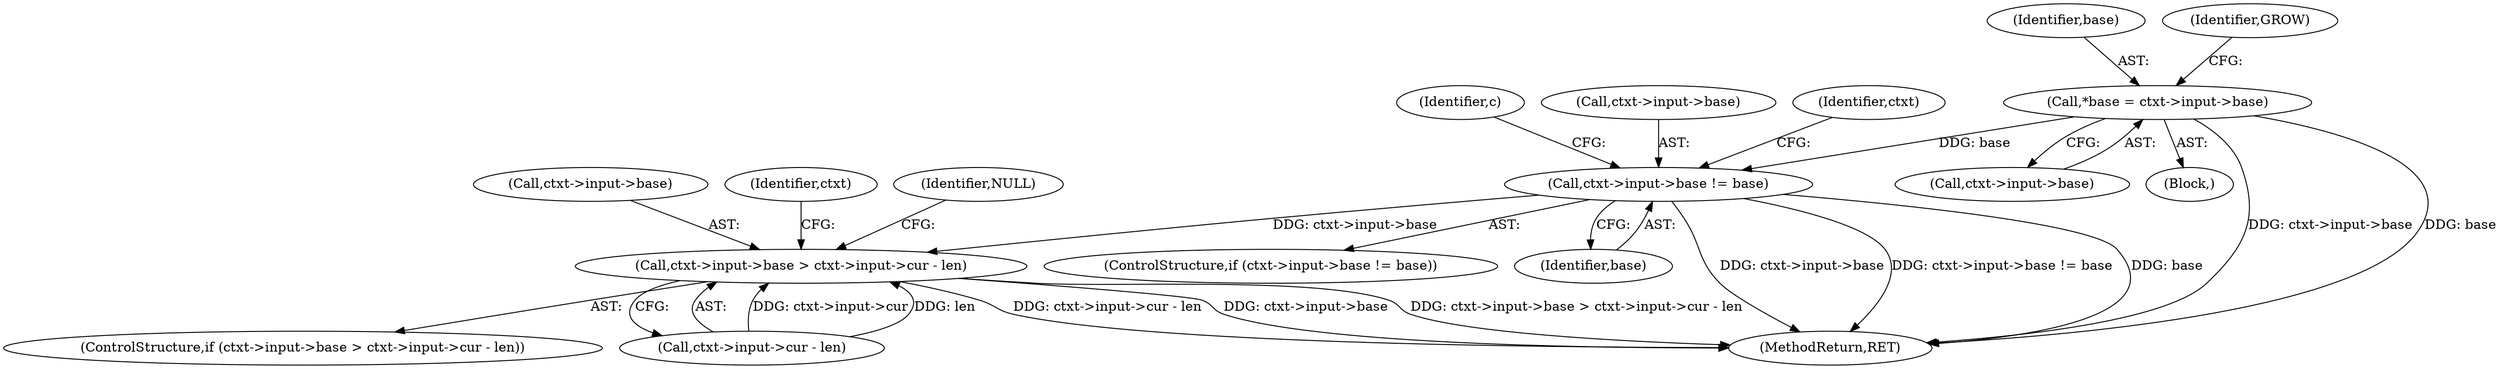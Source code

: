 digraph "1_Chrome_ce1446c00f0fd8f5a3b00727421be2124cb7370f_3@pointer" {
"1000118" [label="(Call,*base = ctxt->input->base)"];
"1000218" [label="(Call,ctxt->input->base != base)"];
"1000230" [label="(Call,ctxt->input->base > ctxt->input->cur - len)"];
"1000229" [label="(ControlStructure,if (ctxt->input->base > ctxt->input->cur - len))"];
"1000119" [label="(Identifier,base)"];
"1000218" [label="(Call,ctxt->input->base != base)"];
"1000231" [label="(Call,ctxt->input->base)"];
"1000160" [label="(Identifier,c)"];
"1000219" [label="(Call,ctxt->input->base)"];
"1000230" [label="(Call,ctxt->input->base > ctxt->input->cur - len)"];
"1000120" [label="(Call,ctxt->input->base)"];
"1000217" [label="(ControlStructure,if (ctxt->input->base != base))"];
"1000224" [label="(Identifier,base)"];
"1000248" [label="(Identifier,ctxt)"];
"1000228" [label="(Identifier,ctxt)"];
"1000118" [label="(Call,*base = ctxt->input->base)"];
"1000244" [label="(Identifier,NULL)"];
"1000125" [label="(Identifier,GROW)"];
"1000236" [label="(Call,ctxt->input->cur - len)"];
"1000106" [label="(Block,)"];
"1000258" [label="(MethodReturn,RET)"];
"1000118" -> "1000106"  [label="AST: "];
"1000118" -> "1000120"  [label="CFG: "];
"1000119" -> "1000118"  [label="AST: "];
"1000120" -> "1000118"  [label="AST: "];
"1000125" -> "1000118"  [label="CFG: "];
"1000118" -> "1000258"  [label="DDG: ctxt->input->base"];
"1000118" -> "1000258"  [label="DDG: base"];
"1000118" -> "1000218"  [label="DDG: base"];
"1000218" -> "1000217"  [label="AST: "];
"1000218" -> "1000224"  [label="CFG: "];
"1000219" -> "1000218"  [label="AST: "];
"1000224" -> "1000218"  [label="AST: "];
"1000160" -> "1000218"  [label="CFG: "];
"1000228" -> "1000218"  [label="CFG: "];
"1000218" -> "1000258"  [label="DDG: ctxt->input->base"];
"1000218" -> "1000258"  [label="DDG: ctxt->input->base != base"];
"1000218" -> "1000258"  [label="DDG: base"];
"1000218" -> "1000230"  [label="DDG: ctxt->input->base"];
"1000230" -> "1000229"  [label="AST: "];
"1000230" -> "1000236"  [label="CFG: "];
"1000231" -> "1000230"  [label="AST: "];
"1000236" -> "1000230"  [label="AST: "];
"1000244" -> "1000230"  [label="CFG: "];
"1000248" -> "1000230"  [label="CFG: "];
"1000230" -> "1000258"  [label="DDG: ctxt->input->cur - len"];
"1000230" -> "1000258"  [label="DDG: ctxt->input->base"];
"1000230" -> "1000258"  [label="DDG: ctxt->input->base > ctxt->input->cur - len"];
"1000236" -> "1000230"  [label="DDG: ctxt->input->cur"];
"1000236" -> "1000230"  [label="DDG: len"];
}
